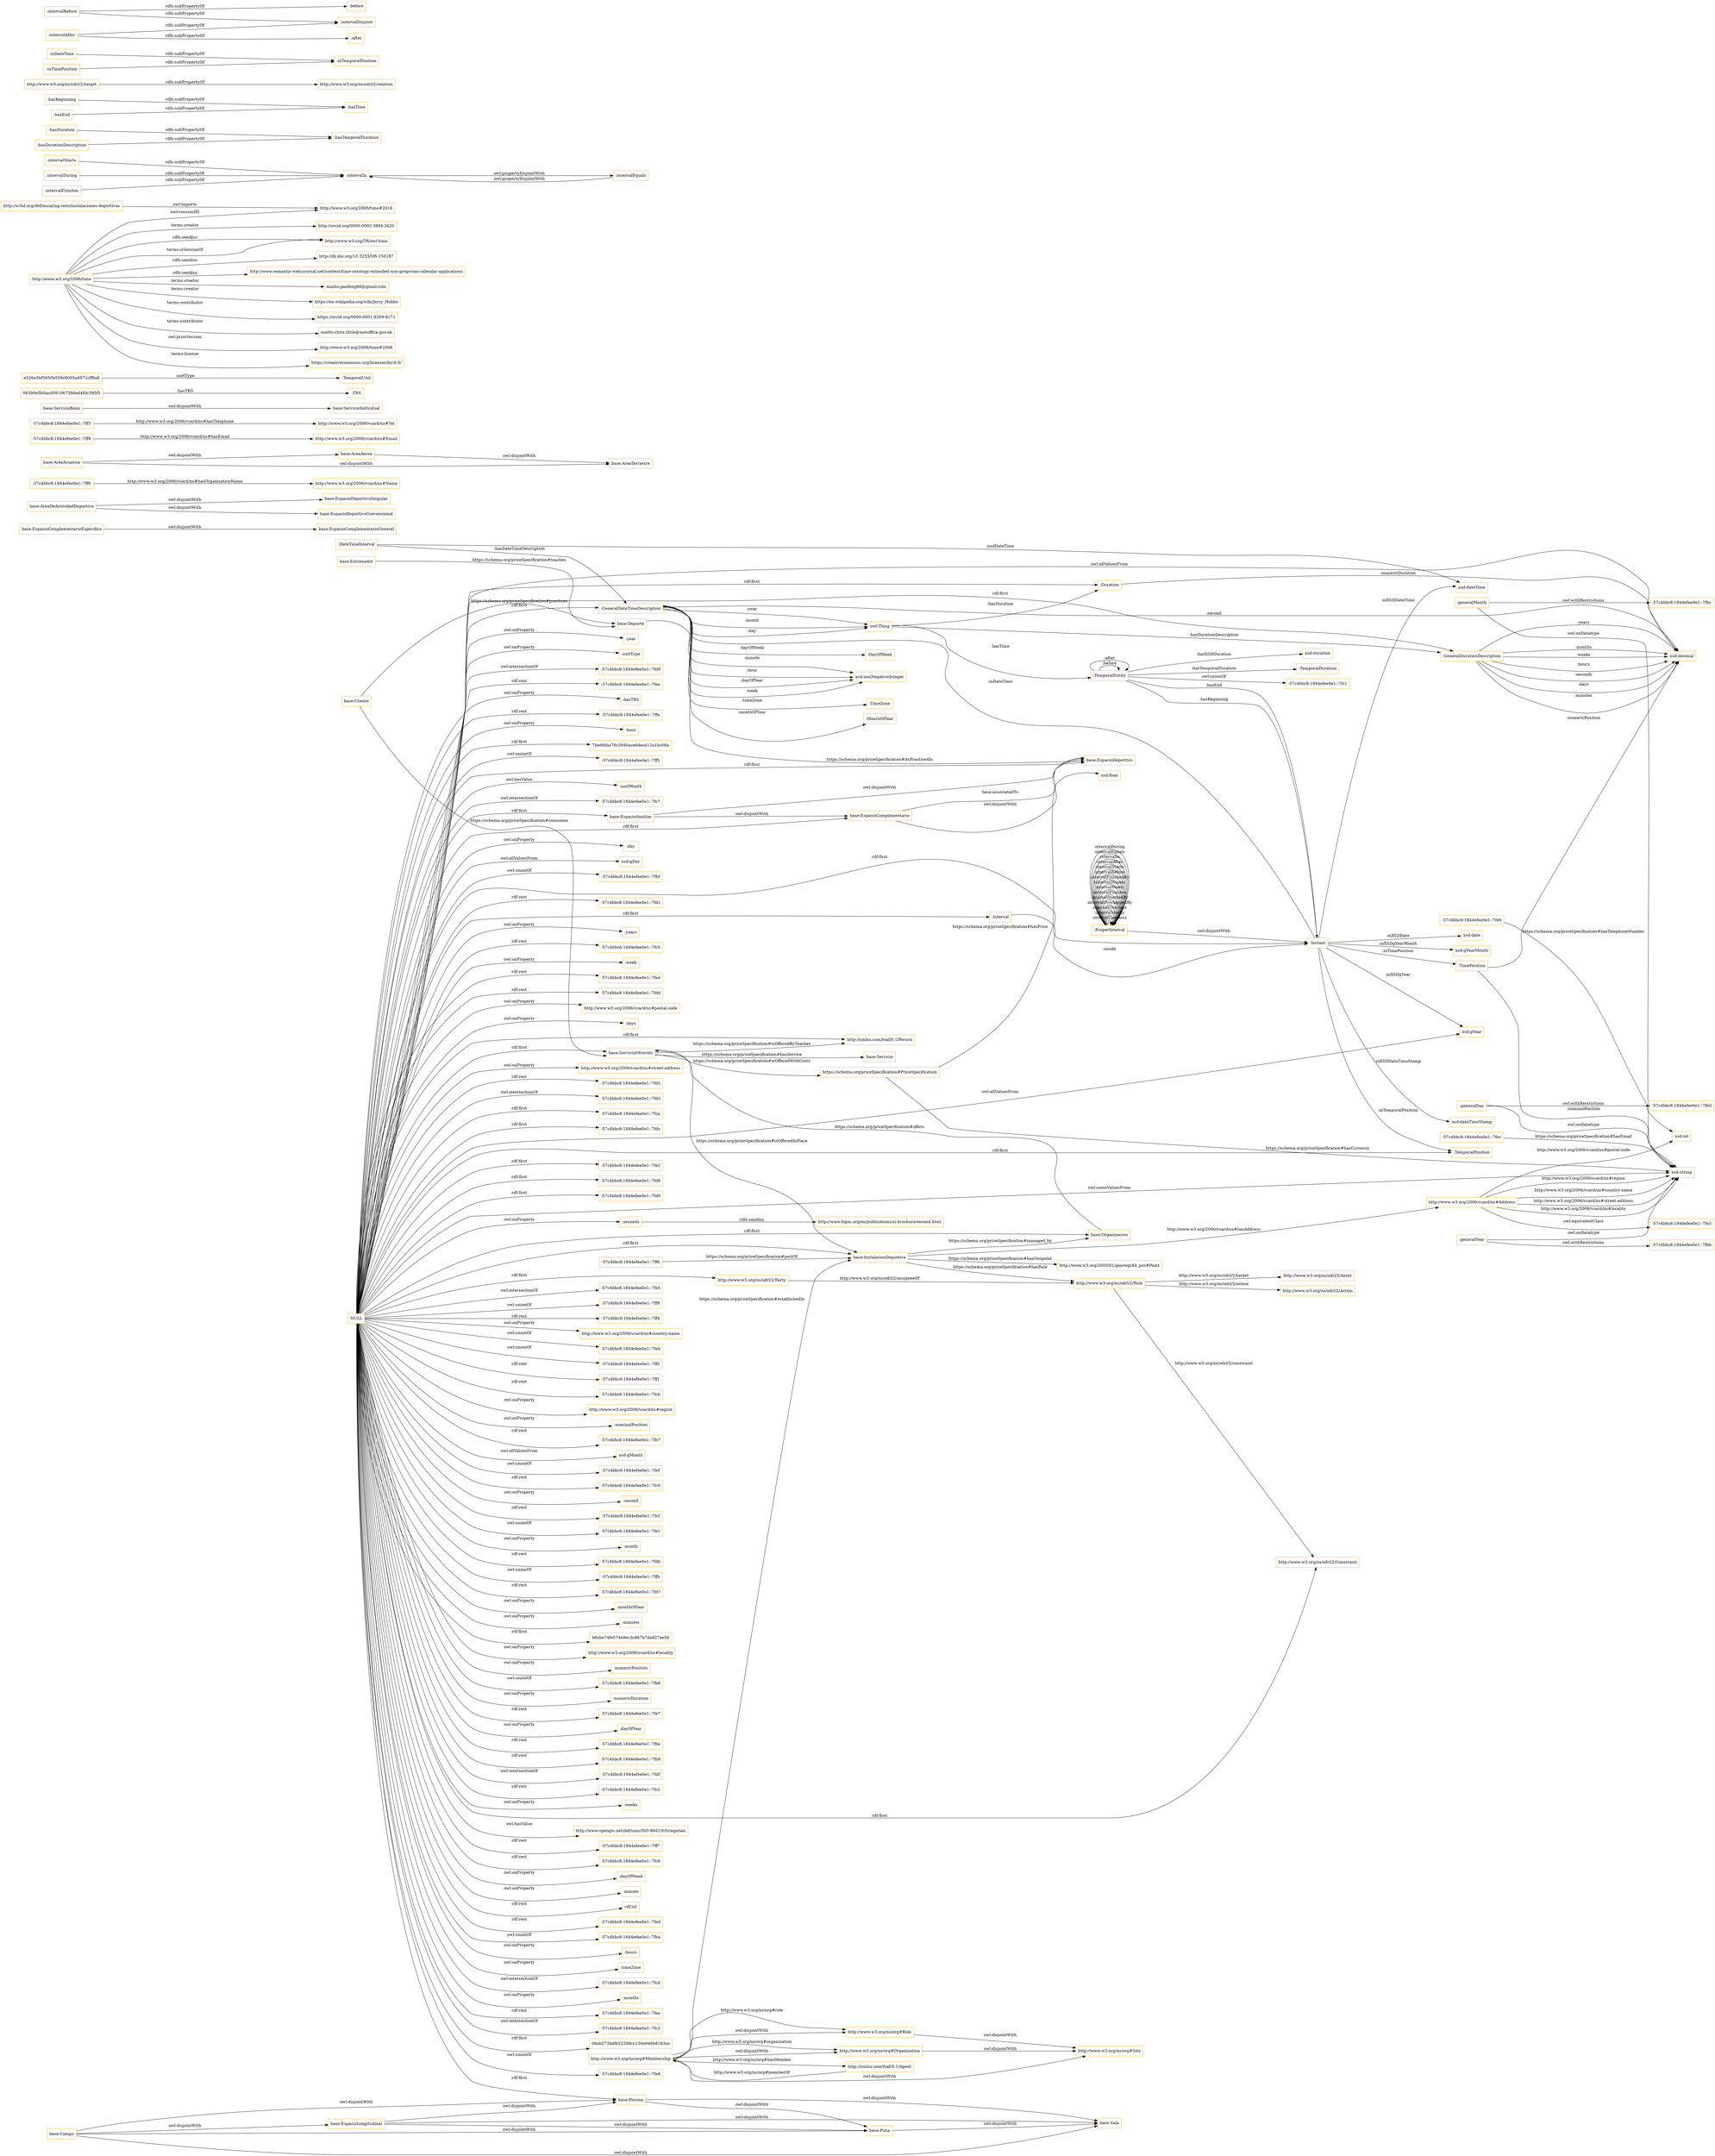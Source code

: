digraph ar2dtool_diagram { 
rankdir=LR;
size="1501"
node [shape = rectangle, color="orange"]; "-57c4bbc8:1844efee0e1:-7fe9" "-57c4bbc8:1844efee0e1:-7fca" "base:EspacioComplementarioEspecifico" "-57c4bbc8:1844efee0e1:-7fdc" "base:EspacioDeportivoSingular" "-57c4bbc8:1844efee0e1:-7ff6" "base:EspacioComplementario" "http://www.w3.org/ns/odrl/2/Party" "http://www.w3.org/ns/org#Role" "-57c4bbc8:1844efee0e1:-7fe2" "base:AreaAerea" "base:Servicio" "http://www.w3.org/ns/odrl/2/Rule" "http://www.w3.org/2006/vcard/ns#Email" "base:Entrenador" "-57c4bbc8:1844efee0e1:-7fd6" "https://schema.org/priceSpecification#PriceSpecification" "-57c4bbc8:1844efee0e1:-7fd0" "http://xmlns.com/foaf/0.1/Person" "base:Piscina" "http://www.w3.org/2006/vcard/ns#Tel" "-57c4bbc8:1844efee0e1:-7fe3" "-57c4bbc8:1844efee0e1:-7ff0" "base:EspacioAuxiliar" "http://www.w3.org/ns/odrl/2/Asset" "base:AreaDeActividadDeportiva" "http://www.w3.org/ns/odrl/2/Constraint" "base:ServicioOfrecido" "base:EspacioComplementarioGeneral" "http://www.w3.org/ns/org#Organization" "-57c4bbc8:1844efee0e1:-7ff9" "-57c4bbc8:1844efee0e1:-7ff3" "base:Campo" "base:EspacioLongitudinal" "http://xmlns.com/foaf/0.1/Agent" "http://www.w3.org/ns/odrl/2/Action" "base:AreaAcuatica" "base:Cliente" "base:Sala" "base:ServicioBono" "base:InstalacionDeportiva" "base:Organizacion" "base:EspacioDeportivo" "base:Deporte" "http://www.w3.org/ns/org#Site" "base:Pista" "http://www.w3.org/2006/vcard/ns#Name" "http://www.w3.org/ns/org#Membership" "base:AreaTerrestre" "http://www.w3.org/2003/01/geo/wgs84_pos#Point" "-57c4bbc8:1844efee0e1:-7fec" "base:ServicioIndividual" "base:EspacioDeportivoConvencional" "http://www.w3.org/2006/vcard/ns#Address" ":TimeZone" ":GeneralDateTimeDescription" ":DateTimeInterval" ":TRS" ":TemporalDuration" ":Duration" ":GeneralDurationDescription" ":ProperInterval" ":TimePosition" ":TemporalPosition" ":Interval" "e526e3bf5850b559c8005a4972cff9a6" ":TemporalEntity" "06399e5b0acd091067586ed4f0c395f5" ":MonthOfYear" ":TemporalUnit" ":Instant" ":DayOfWeek" ; /*classes style*/
	"base:EspacioLongitudinal" -> "base:Sala" [ label = "owl:disjointWith" ];
	"base:EspacioLongitudinal" -> "base:Pista" [ label = "owl:disjointWith" ];
	"base:EspacioLongitudinal" -> "base:Piscina" [ label = "owl:disjointWith" ];
	"http://www.w3.org/ns/org#Role" -> "http://www.w3.org/ns/org#Site" [ label = "owl:disjointWith" ];
	"http://w3id.org/def/muia/ing-onto/instalaciones-deportivas" -> "http://www.w3.org/2006/time#2016" [ label = "owl:imports" ];
	":intervalIn" -> ":intervalEquals" [ label = "owl:propertyDisjointWith" ];
	"base:AreaAerea" -> "base:AreaTerrestre" [ label = "owl:disjointWith" ];
	"http://www.w3.org/2006/time" -> "http://orcid.org/0000-0002-3884-3420" [ label = "terms:creator" ];
	"http://www.w3.org/2006/time" -> "http://www.w3.org/TR/owl-time" [ label = "rdfs:seeAlso" ];
	"http://www.w3.org/2006/time" -> "http://dx.doi.org/10.3233/SW-150187" [ label = "rdfs:seeAlso" ];
	"http://www.w3.org/2006/time" -> "http://www.semantic-web-journal.net/content/time-ontology-extended-non-gregorian-calendar-applications" [ label = "rdfs:seeAlso" ];
	"http://www.w3.org/2006/time" -> "http://www.w3.org/TR/owl-time" [ label = "terms:isVersionOf" ];
	"http://www.w3.org/2006/time" -> "http://www.w3.org/2006/time#2016" [ label = "owl:versionIRI" ];
	"http://www.w3.org/2006/time" -> "mailto:panfeng66@gmail.com" [ label = "terms:creator" ];
	"http://www.w3.org/2006/time" -> "https://en.wikipedia.org/wiki/Jerry_Hobbs" [ label = "terms:creator" ];
	"http://www.w3.org/2006/time" -> "https://orcid.org/0000-0001-8269-8171" [ label = "terms:contributor" ];
	"http://www.w3.org/2006/time" -> "mailto:chris.little@metoffice.gov.uk" [ label = "terms:contributor" ];
	"http://www.w3.org/2006/time" -> "http://www.w3.org/2006/time#2006" [ label = "owl:priorVersion" ];
	"http://www.w3.org/2006/time" -> "https://creativecommons.org/licenses/by/4.0/" [ label = "terms:license" ];
	":generalMonth" -> "-57c4bbc8:1844efee0e1:-7fbc" [ label = "owl:withRestrictions" ];
	":generalMonth" -> "xsd:string" [ label = "owl:onDatatype" ];
	"base:Piscina" -> "base:Sala" [ label = "owl:disjointWith" ];
	"base:Piscina" -> "base:Pista" [ label = "owl:disjointWith" ];
	"base:EspacioAuxiliar" -> "base:EspacioDeportivo" [ label = "owl:disjointWith" ];
	"base:EspacioAuxiliar" -> "base:EspacioComplementario" [ label = "owl:disjointWith" ];
	":intervalStarts" -> ":intervalIn" [ label = "rdfs:subPropertyOf" ];
	":hasDuration" -> ":hasTemporalDuration" [ label = "rdfs:subPropertyOf" ];
	":ProperInterval" -> ":Instant" [ label = "owl:disjointWith" ];
	"base:EspacioComplementario" -> "base:EspacioDeportivo" [ label = "owl:disjointWith" ];
	":hasBeginning" -> ":hasTime" [ label = "rdfs:subPropertyOf" ];
	"http://www.w3.org/ns/odrl/2/target" -> "http://www.w3.org/ns/odrl/2/relation" [ label = "rdfs:subPropertyOf" ];
	"base:ServicioBono" -> "base:ServicioIndividual" [ label = "owl:disjointWith" ];
	"base:Pista" -> "base:Sala" [ label = "owl:disjointWith" ];
	":intervalEquals" -> ":intervalIn" [ label = "owl:propertyDisjointWith" ];
	":seconds" -> "http://www.bipm.org/en/publications/si-brochure/second.html" [ label = "rdfs:seeAlso" ];
	":intervalDuring" -> ":intervalIn" [ label = "rdfs:subPropertyOf" ];
	"http://www.w3.org/ns/org#Membership" -> "http://www.w3.org/ns/org#Role" [ label = "owl:disjointWith" ];
	"http://www.w3.org/ns/org#Membership" -> "http://www.w3.org/ns/org#Site" [ label = "owl:disjointWith" ];
	"http://www.w3.org/ns/org#Membership" -> "http://www.w3.org/ns/org#Organization" [ label = "owl:disjointWith" ];
	"http://www.w3.org/ns/org#Organization" -> "http://www.w3.org/ns/org#Site" [ label = "owl:disjointWith" ];
	"base:Campo" -> "base:Sala" [ label = "owl:disjointWith" ];
	"base:Campo" -> "base:Pista" [ label = "owl:disjointWith" ];
	"base:Campo" -> "base:Piscina" [ label = "owl:disjointWith" ];
	"base:Campo" -> "base:EspacioLongitudinal" [ label = "owl:disjointWith" ];
	"base:EspacioComplementarioEspecifico" -> "base:EspacioComplementarioGeneral" [ label = "owl:disjointWith" ];
	":inDateTime" -> ":inTemporalPosition" [ label = "rdfs:subPropertyOf" ];
	":intervalFinishes" -> ":intervalIn" [ label = "rdfs:subPropertyOf" ];
	"NULL" -> "-57c4bbc8:1844efee0e1:-7fe5" [ label = "owl:intersectionOf" ];
	"NULL" -> "-57c4bbc8:1844efee0e1:-7ff8" [ label = "owl:unionOf" ];
	"NULL" -> "-57c4bbc8:1844efee0e1:-7ff4" [ label = "rdf:rest" ];
	"NULL" -> "http://xmlns.com/foaf/0.1/Person" [ label = "rdf:first" ];
	"NULL" -> "http://www.w3.org/2006/vcard/ns#country-name" [ label = "owl:onProperty" ];
	"NULL" -> "-57c4bbc8:1844efee0e1:-7feb" [ label = "owl:unionOf" ];
	"NULL" -> "-57c4bbc8:1844efee0e1:-7ff2" [ label = "owl:unionOf" ];
	"NULL" -> "-57c4bbc8:1844efee0e1:-7ff1" [ label = "rdf:rest" ];
	"NULL" -> "-57c4bbc8:1844efee0e1:-7fcb" [ label = "rdf:rest" ];
	"NULL" -> "http://www.w3.org/2006/vcard/ns#region" [ label = "owl:onProperty" ];
	"NULL" -> ":nominalPosition" [ label = "owl:onProperty" ];
	"NULL" -> "-57c4bbc8:1844efee0e1:-7fb7" [ label = "rdf:rest" ];
	"NULL" -> "xsd:gMonth" [ label = "owl:allValuesFrom" ];
	"NULL" -> "-57c4bbc8:1844efee0e1:-7fef" [ label = "owl:unionOf" ];
	"NULL" -> "-57c4bbc8:1844efee0e1:-7fc0" [ label = "rdf:rest" ];
	"NULL" -> ":second" [ label = "owl:onProperty" ];
	"NULL" -> "-57c4bbc8:1844efee0e1:-7fcf" [ label = "rdf:rest" ];
	"NULL" -> "-57c4bbc8:1844efee0e1:-7fe1" [ label = "owl:unionOf" ];
	"NULL" -> ":month" [ label = "owl:onProperty" ];
	"NULL" -> "-57c4bbc8:1844efee0e1:-7fdb" [ label = "rdf:rest" ];
	"NULL" -> "-57c4bbc8:1844efee0e1:-7fe2" [ label = "rdf:first" ];
	"NULL" -> "-57c4bbc8:1844efee0e1:-7fd6" [ label = "rdf:first" ];
	"NULL" -> "-57c4bbc8:1844efee0e1:-7fd0" [ label = "rdf:first" ];
	"NULL" -> ":GeneralDurationDescription" [ label = "rdf:first" ];
	"NULL" -> ":GeneralDateTimeDescription" [ label = "rdf:first" ];
	"NULL" -> "-57c4bbc8:1844efee0e1:-7ffb" [ label = "owl:unionOf" ];
	"NULL" -> "-57c4bbc8:1844efee0e1:-7fd7" [ label = "rdf:rest" ];
	"NULL" -> ":monthOfYear" [ label = "owl:onProperty" ];
	"NULL" -> ":minutes" [ label = "owl:onProperty" ];
	"NULL" -> "base:InstalacionDeportiva" [ label = "rdf:first" ];
	"NULL" -> "b6cbe74fe574e9ec3c867b7da927ee56" [ label = "rdf:first" ];
	"NULL" -> "http://www.w3.org/2006/vcard/ns#locality" [ label = "owl:onProperty" ];
	"NULL" -> ":numericPosition" [ label = "owl:onProperty" ];
	"NULL" -> "-57c4bbc8:1844efee0e1:-7fdc" [ label = "rdf:first" ];
	"NULL" -> "-57c4bbc8:1844efee0e1:-7fb8" [ label = "owl:unionOf" ];
	"NULL" -> ":numericDuration" [ label = "owl:onProperty" ];
	"NULL" -> "-57c4bbc8:1844efee0e1:-7fe7" [ label = "rdf:rest" ];
	"NULL" -> ":dayOfYear" [ label = "owl:onProperty" ];
	"NULL" -> "-57c4bbc8:1844efee0e1:-7fbe" [ label = "rdf:rest" ];
	"NULL" -> "-57c4bbc8:1844efee0e1:-7fb9" [ label = "rdf:rest" ];
	"NULL" -> "-57c4bbc8:1844efee0e1:-7fca" [ label = "rdf:first" ];
	"NULL" -> "-57c4bbc8:1844efee0e1:-7fdf" [ label = "owl:intersectionOf" ];
	"NULL" -> "-57c4bbc8:1844efee0e1:-7fc2" [ label = "rdf:rest" ];
	"NULL" -> ":weeks" [ label = "owl:onProperty" ];
	"NULL" -> "http://www.opengis.net/def/uom/ISO-8601/0/Gregorian" [ label = "owl:hasValue" ];
	"NULL" -> ":TemporalPosition" [ label = "rdf:first" ];
	"NULL" -> "base:EspacioComplementario" [ label = "rdf:first" ];
	"NULL" -> "-57c4bbc8:1844efee0e1:-7ff7" [ label = "rdf:rest" ];
	"NULL" -> "-57c4bbc8:1844efee0e1:-7fc9" [ label = "rdf:rest" ];
	"NULL" -> ":dayOfWeek" [ label = "owl:onProperty" ];
	"NULL" -> ":minute" [ label = "owl:onProperty" ];
	"NULL" -> "rdf:nil" [ label = "rdf:rest" ];
	"NULL" -> "-57c4bbc8:1844efee0e1:-7fed" [ label = "rdf:rest" ];
	"NULL" -> "-57c4bbc8:1844efee0e1:-7fba" [ label = "owl:unionOf" ];
	"NULL" -> ":hours" [ label = "owl:onProperty" ];
	"NULL" -> ":timeZone" [ label = "owl:onProperty" ];
	"NULL" -> "-57c4bbc8:1844efee0e1:-7fcd" [ label = "owl:intersectionOf" ];
	"NULL" -> ":months" [ label = "owl:onProperty" ];
	"NULL" -> "-57c4bbc8:1844efee0e1:-7fea" [ label = "rdf:rest" ];
	"NULL" -> "-57c4bbc8:1844efee0e1:-7fc3" [ label = "owl:intersectionOf" ];
	"NULL" -> "06eb273bdfb22358cc130e946b8183ce" [ label = "rdf:first" ];
	"NULL" -> "-57c4bbc8:1844efee0e1:-7fe8" [ label = "owl:unionOf" ];
	"NULL" -> "http://www.w3.org/ns/odrl/2/Party" [ label = "rdf:first" ];
	"NULL" -> ":year" [ label = "owl:onProperty" ];
	"NULL" -> ":unitType" [ label = "owl:onProperty" ];
	"NULL" -> "-57c4bbc8:1844efee0e1:-7fd9" [ label = "owl:intersectionOf" ];
	"NULL" -> ":Duration" [ label = "rdf:first" ];
	"NULL" -> "base:EspacioAuxiliar" [ label = "rdf:first" ];
	"NULL" -> ":seconds" [ label = "owl:onProperty" ];
	"NULL" -> "-57c4bbc8:1844efee0e1:-7fee" [ label = "rdf:rest" ];
	"NULL" -> ":hasTRS" [ label = "owl:onProperty" ];
	"NULL" -> "-57c4bbc8:1844efee0e1:-7ffa" [ label = "rdf:rest" ];
	"NULL" -> ":hour" [ label = "owl:onProperty" ];
	"NULL" -> "base:EspacioDeportivo" [ label = "rdf:first" ];
	"NULL" -> "7be6fdba78c3940ace6decd12a1bc08a" [ label = "rdf:first" ];
	"NULL" -> "-57c4bbc8:1844efee0e1:-7ff5" [ label = "owl:unionOf" ];
	"NULL" -> ":unitMonth" [ label = "owl:hasValue" ];
	"NULL" -> "xsd:gYear" [ label = "owl:allValuesFrom" ];
	"NULL" -> "-57c4bbc8:1844efee0e1:-7fc7" [ label = "owl:intersectionOf" ];
	"NULL" -> ":day" [ label = "owl:onProperty" ];
	"NULL" -> "xsd:gDay" [ label = "owl:allValuesFrom" ];
	"NULL" -> ":Interval" [ label = "rdf:first" ];
	"NULL" -> "-57c4bbc8:1844efee0e1:-7fbf" [ label = "owl:unionOf" ];
	"NULL" -> "-57c4bbc8:1844efee0e1:-7fd1" [ label = "rdf:rest" ];
	"NULL" -> ":Instant" [ label = "rdf:first" ];
	"NULL" -> "base:ServicioOfrecido" [ label = "rdf:first" ];
	"NULL" -> "http://www.w3.org/ns/odrl/2/Constraint" [ label = "rdf:first" ];
	"NULL" -> ":years" [ label = "owl:onProperty" ];
	"NULL" -> "-57c4bbc8:1844efee0e1:-7fc5" [ label = "rdf:rest" ];
	"NULL" -> ":week" [ label = "owl:onProperty" ];
	"NULL" -> "xsd:decimal" [ label = "owl:allValuesFrom" ];
	"NULL" -> "-57c4bbc8:1844efee0e1:-7fe4" [ label = "rdf:rest" ];
	"NULL" -> "-57c4bbc8:1844efee0e1:-7fdd" [ label = "rdf:rest" ];
	"NULL" -> "base:Piscina" [ label = "rdf:first" ];
	"NULL" -> "base:Organizacion" [ label = "rdf:first" ];
	"NULL" -> "http://www.w3.org/2006/vcard/ns#postal-code" [ label = "owl:onProperty" ];
	"NULL" -> ":days" [ label = "owl:onProperty" ];
	"NULL" -> "http://www.w3.org/2006/vcard/ns#street-address" [ label = "owl:onProperty" ];
	"NULL" -> "xsd:string" [ label = "owl:someValuesFrom" ];
	"NULL" -> "-57c4bbc8:1844efee0e1:-7fd5" [ label = "rdf:rest" ];
	"NULL" -> "-57c4bbc8:1844efee0e1:-7fd3" [ label = "owl:intersectionOf" ];
	"base:AreaAcuatica" -> "base:AreaTerrestre" [ label = "owl:disjointWith" ];
	"base:AreaAcuatica" -> "base:AreaAerea" [ label = "owl:disjointWith" ];
	":intervalBefore" -> ":intervalDisjoint" [ label = "rdfs:subPropertyOf" ];
	":intervalBefore" -> ":before" [ label = "rdfs:subPropertyOf" ];
	":TemporalEntity" -> "-57c4bbc8:1844efee0e1:-7fc1" [ label = "owl:unionOf" ];
	":intervalAfter" -> ":after" [ label = "rdfs:subPropertyOf" ];
	":intervalAfter" -> ":intervalDisjoint" [ label = "rdfs:subPropertyOf" ];
	":hasEnd" -> ":hasTime" [ label = "rdfs:subPropertyOf" ];
	":inTimePosition" -> ":inTemporalPosition" [ label = "rdfs:subPropertyOf" ];
	":generalDay" -> "-57c4bbc8:1844efee0e1:-7fbd" [ label = "owl:withRestrictions" ];
	":generalDay" -> "xsd:string" [ label = "owl:onDatatype" ];
	"base:AreaDeActividadDeportiva" -> "base:EspacioDeportivoSingular" [ label = "owl:disjointWith" ];
	"base:AreaDeActividadDeportiva" -> "base:EspacioDeportivoConvencional" [ label = "owl:disjointWith" ];
	":generalYear" -> "-57c4bbc8:1844efee0e1:-7fbb" [ label = "owl:withRestrictions" ];
	":generalYear" -> "xsd:string" [ label = "owl:onDatatype" ];
	"http://www.w3.org/2006/vcard/ns#Address" -> "-57c4bbc8:1844efee0e1:-7fe3" [ label = "owl:equivalentClass" ];
	":hasDurationDescription" -> ":hasTemporalDuration" [ label = "rdfs:subPropertyOf" ];
	":TimePosition" -> "xsd:string" [ label = ":nominalPosition" ];
	":GeneralDateTimeDescription" -> ":DayOfWeek" [ label = ":dayOfWeek" ];
	"https://schema.org/priceSpecification#PriceSpecification" -> "xsd:string" [ label = "https://schema.org/priceSpecification#hasCurrency" ];
	":TemporalEntity" -> ":Instant" [ label = ":hasEnd" ];
	":Instant" -> "xsd:gYear" [ label = ":inXSDgYear" ];
	":ProperInterval" -> ":ProperInterval" [ label = ":intervalContains" ];
	":TemporalEntity" -> ":Instant" [ label = ":hasBeginning" ];
	"http://www.w3.org/2006/vcard/ns#Address" -> "xsd:int" [ label = "http://www.w3.org/2006/vcard/ns#postal-code" ];
	":GeneralDurationDescription" -> "xsd:decimal" [ label = ":hours" ];
	"e526e3bf5850b559c8005a4972cff9a6" -> ":TemporalUnit" [ label = ":unitType" ];
	"base:ServicioOfrecido" -> "http://xmlns.com/foaf/0.1/Person" [ label = "https://schema.org/priceSpecification#isOfferedByTeacher" ];
	":GeneralDateTimeDescription" -> "owl:Thing" [ label = ":year" ];
	"http://xmlns.com/foaf/0.1/Agent" -> "http://www.w3.org/ns/org#Membership" [ label = "http://www.w3.org/ns/org#memberOf" ];
	":ProperInterval" -> ":ProperInterval" [ label = ":intervalMetBy" ];
	"base:Entrenador" -> "base:Deporte" [ label = "https://schema.org/priceSpecification#teaches" ];
	":Instant" -> "xsd:dateTimeStamp" [ label = ":inXSDDateTimeStamp" ];
	"owl:Thing" -> ":GeneralDurationDescription" [ label = ":hasDurationDescription" ];
	"http://www.w3.org/2006/vcard/ns#Address" -> "xsd:string" [ label = "http://www.w3.org/2006/vcard/ns#region" ];
	":ProperInterval" -> ":ProperInterval" [ label = ":intervalOverlaps" ];
	":GeneralDurationDescription" -> "xsd:decimal" [ label = ":seconds" ];
	":Instant" -> "xsd:date" [ label = ":inXSDDate" ];
	":DateTimeInterval" -> "xsd:dateTime" [ label = ":xsdDateTime" ];
	":ProperInterval" -> ":ProperInterval" [ label = ":intervalOverlappedBy" ];
	"-57c4bbc8:1844efee0e1:-7fe9" -> "xsd:int" [ label = "https://schema.org/priceSpecification#hasTelephoneNumber" ];
	"-57c4bbc8:1844efee0e1:-7ff6" -> "http://www.w3.org/2006/vcard/ns#Name" [ label = "http://www.w3.org/2006/vcard/ns#hasOrganizationName" ];
	"base:InstalacionDeportiva" -> "http://www.w3.org/2006/vcard/ns#Address" [ label = "http://www.w3.org/2006/vcard/ns#hasAddress" ];
	"http://www.w3.org/ns/org#Membership" -> "base:InstalacionDeportiva" [ label = "https://schema.org/priceSpecification#establishedIn" ];
	"base:InstalacionDeportiva" -> "http://www.w3.org/2003/01/geo/wgs84_pos#Point" [ label = "https://schema.org/priceSpecification#hasGeopoint" ];
	":GeneralDateTimeDescription" -> ":TimeZone" [ label = ":timeZone" ];
	":Instant" -> ":TemporalPosition" [ label = ":inTemporalPosition" ];
	":GeneralDurationDescription" -> "xsd:decimal" [ label = ":days" ];
	"base:ServicioOfrecido" -> "base:InstalacionDeportiva" [ label = "https://schema.org/priceSpecification#isOfferedInPlace" ];
	"base:Cliente" -> "base:ServicioOfrecido" [ label = "https://schema.org/priceSpecification#consumes" ];
	"http://www.w3.org/2006/vcard/ns#Address" -> "xsd:string" [ label = "http://www.w3.org/2006/vcard/ns#country-name" ];
	"owl:Thing" -> ":TemporalEntity" [ label = ":hasTime" ];
	"-57c4bbc8:1844efee0e1:-7fec" -> "xsd:string" [ label = "https://schema.org/priceSpecification#hasEmail" ];
	"http://www.w3.org/2006/vcard/ns#Address" -> "xsd:string" [ label = "http://www.w3.org/2006/vcard/ns#street-address" ];
	":ProperInterval" -> ":ProperInterval" [ label = ":intervalStartedBy" ];
	"base:Cliente" -> "base:Deporte" [ label = "https://schema.org/priceSpecification#practices" ];
	":Instant" -> "xsd:dateTime" [ label = ":inXSDDateTime" ];
	":Instant" -> "xsd:gYearMonth" [ label = ":inXSDgYearMonth" ];
	":Instant" -> ":GeneralDateTimeDescription" [ label = ":inDateTime" ];
	"-57c4bbc8:1844efee0e1:-7ff3" -> "http://www.w3.org/2006/vcard/ns#Tel" [ label = "http://www.w3.org/2006/vcard/ns#hasTelephone" ];
	":TemporalEntity" -> "xsd:duration" [ label = ":hasXSDDuration" ];
	"base:Organizacion" -> "base:ServicioOfrecido" [ label = "https://schema.org/priceSpecification#offers" ];
	"-57c4bbc8:1844efee0e1:-7ff9" -> "http://www.w3.org/2006/vcard/ns#Email" [ label = "http://www.w3.org/2006/vcard/ns#hasEmail" ];
	":GeneralDateTimeDescription" -> "xsd:nonNegativeInteger" [ label = ":minute" ];
	":GeneralDurationDescription" -> "xsd:decimal" [ label = ":minutes" ];
	":GeneralDateTimeDescription" -> "xsd:nonNegativeInteger" [ label = ":hour" ];
	"base:ServicioOfrecido" -> "base:Servicio" [ label = "https://schema.org/priceSpecification#hasService" ];
	"base:ServicioOfrecido" -> "https://schema.org/priceSpecification#PriceSpecification" [ label = "https://schema.org/priceSpecification#isOfferedWithCosts" ];
	":ProperInterval" -> ":ProperInterval" [ label = ":intervalFinishes" ];
	"base:InstalacionDeportiva" -> "base:Organizacion" [ label = "https://schema.org/priceSpecification#managed_by" ];
	"http://www.w3.org/ns/odrl/2/Rule" -> "http://www.w3.org/ns/odrl/2/Action" [ label = "http://www.w3.org/ns/odrl/2/action" ];
	"http://www.w3.org/ns/odrl/2/Party" -> "http://www.w3.org/ns/odrl/2/Rule" [ label = "http://www.w3.org/ns/odrl/2/assigneeOf" ];
	"base:EspacioComplementario" -> "base:EspacioDeportivo" [ label = "base:associatedTo" ];
	":Instant" -> ":TimePosition" [ label = ":inTimePosition" ];
	":GeneralDurationDescription" -> "xsd:decimal" [ label = ":years" ];
	":ProperInterval" -> ":ProperInterval" [ label = ":intervalMeets" ];
	"06399e5b0acd091067586ed4f0c395f5" -> ":TRS" [ label = ":hasTRS" ];
	":GeneralDateTimeDescription" -> "xsd:nonNegativeInteger" [ label = ":dayOfYear" ];
	"http://www.w3.org/2006/vcard/ns#Address" -> "xsd:string" [ label = "http://www.w3.org/2006/vcard/ns#locality" ];
	":GeneralDateTimeDescription" -> "xsd:nonNegativeInteger" [ label = ":week" ];
	"owl:Thing" -> ":Duration" [ label = ":hasDuration" ];
	"http://www.w3.org/ns/org#Membership" -> "http://www.w3.org/ns/org#Organization" [ label = "http://www.w3.org/ns/org#organization" ];
	":GeneralDurationDescription" -> "xsd:decimal" [ label = ":months" ];
	"base:Deporte" -> "base:EspacioDeportivo" [ label = "https://schema.org/priceSpecification#itsPracticedIn" ];
	":TimePosition" -> "xsd:decimal" [ label = ":numericPosition" ];
	":TemporalEntity" -> ":TemporalDuration" [ label = ":hasTemporalDuration" ];
	"-57c4bbc8:1844efee0e1:-7ff0" -> "base:InstalacionDeportiva" [ label = "https://schema.org/priceSpecification#partOf" ];
	":GeneralDateTimeDescription" -> "owl:Thing" [ label = ":month" ];
	":ProperInterval" -> ":ProperInterval" [ label = ":intervalDisjoint" ];
	"https://schema.org/priceSpecification#PriceSpecification" -> "xsd:float" [ label = "https://schema.org/priceSpecification#hasPrice" ];
	":ProperInterval" -> ":ProperInterval" [ label = ":intervalFinishedBy" ];
	"http://www.w3.org/ns/org#Membership" -> "http://www.w3.org/ns/org#Role" [ label = "http://www.w3.org/ns/org#role" ];
	"http://www.w3.org/ns/odrl/2/Rule" -> "http://www.w3.org/ns/odrl/2/Constraint" [ label = "http://www.w3.org/ns/odrl/2/constraint" ];
	"http://www.w3.org/ns/odrl/2/Rule" -> "http://www.w3.org/ns/odrl/2/Asset" [ label = "http://www.w3.org/ns/odrl/2/target" ];
	":TemporalEntity" -> ":TemporalEntity" [ label = ":before" ];
	":ProperInterval" -> ":ProperInterval" [ label = ":intervalBefore" ];
	"http://www.w3.org/ns/org#Membership" -> "http://xmlns.com/foaf/0.1/Agent" [ label = "http://www.w3.org/ns/org#hasMember" ];
	":GeneralDateTimeDescription" -> "xsd:decimal" [ label = ":second" ];
	":GeneralDurationDescription" -> "xsd:decimal" [ label = ":weeks" ];
	":TemporalEntity" -> ":TemporalEntity" [ label = ":after" ];
	":ProperInterval" -> ":ProperInterval" [ label = ":intervalStarts" ];
	":GeneralDateTimeDescription" -> ":MonthOfYear" [ label = ":monthOfYear" ];
	":ProperInterval" -> ":ProperInterval" [ label = ":intervalAfter" ];
	":Interval" -> ":Instant" [ label = ":inside" ];
	":GeneralDateTimeDescription" -> "owl:Thing" [ label = ":day" ];
	":DateTimeInterval" -> ":GeneralDateTimeDescription" [ label = ":hasDateTimeDescription" ];
	":ProperInterval" -> ":ProperInterval" [ label = ":intervalIn" ];
	":Duration" -> "xsd:decimal" [ label = ":numericDuration" ];
	":ProperInterval" -> ":ProperInterval" [ label = ":intervalEquals" ];
	":ProperInterval" -> ":ProperInterval" [ label = ":intervalDuring" ];
	"base:InstalacionDeportiva" -> "http://www.w3.org/ns/odrl/2/Rule" [ label = "https://schema.org/priceSpecification#hasRule" ];

}
